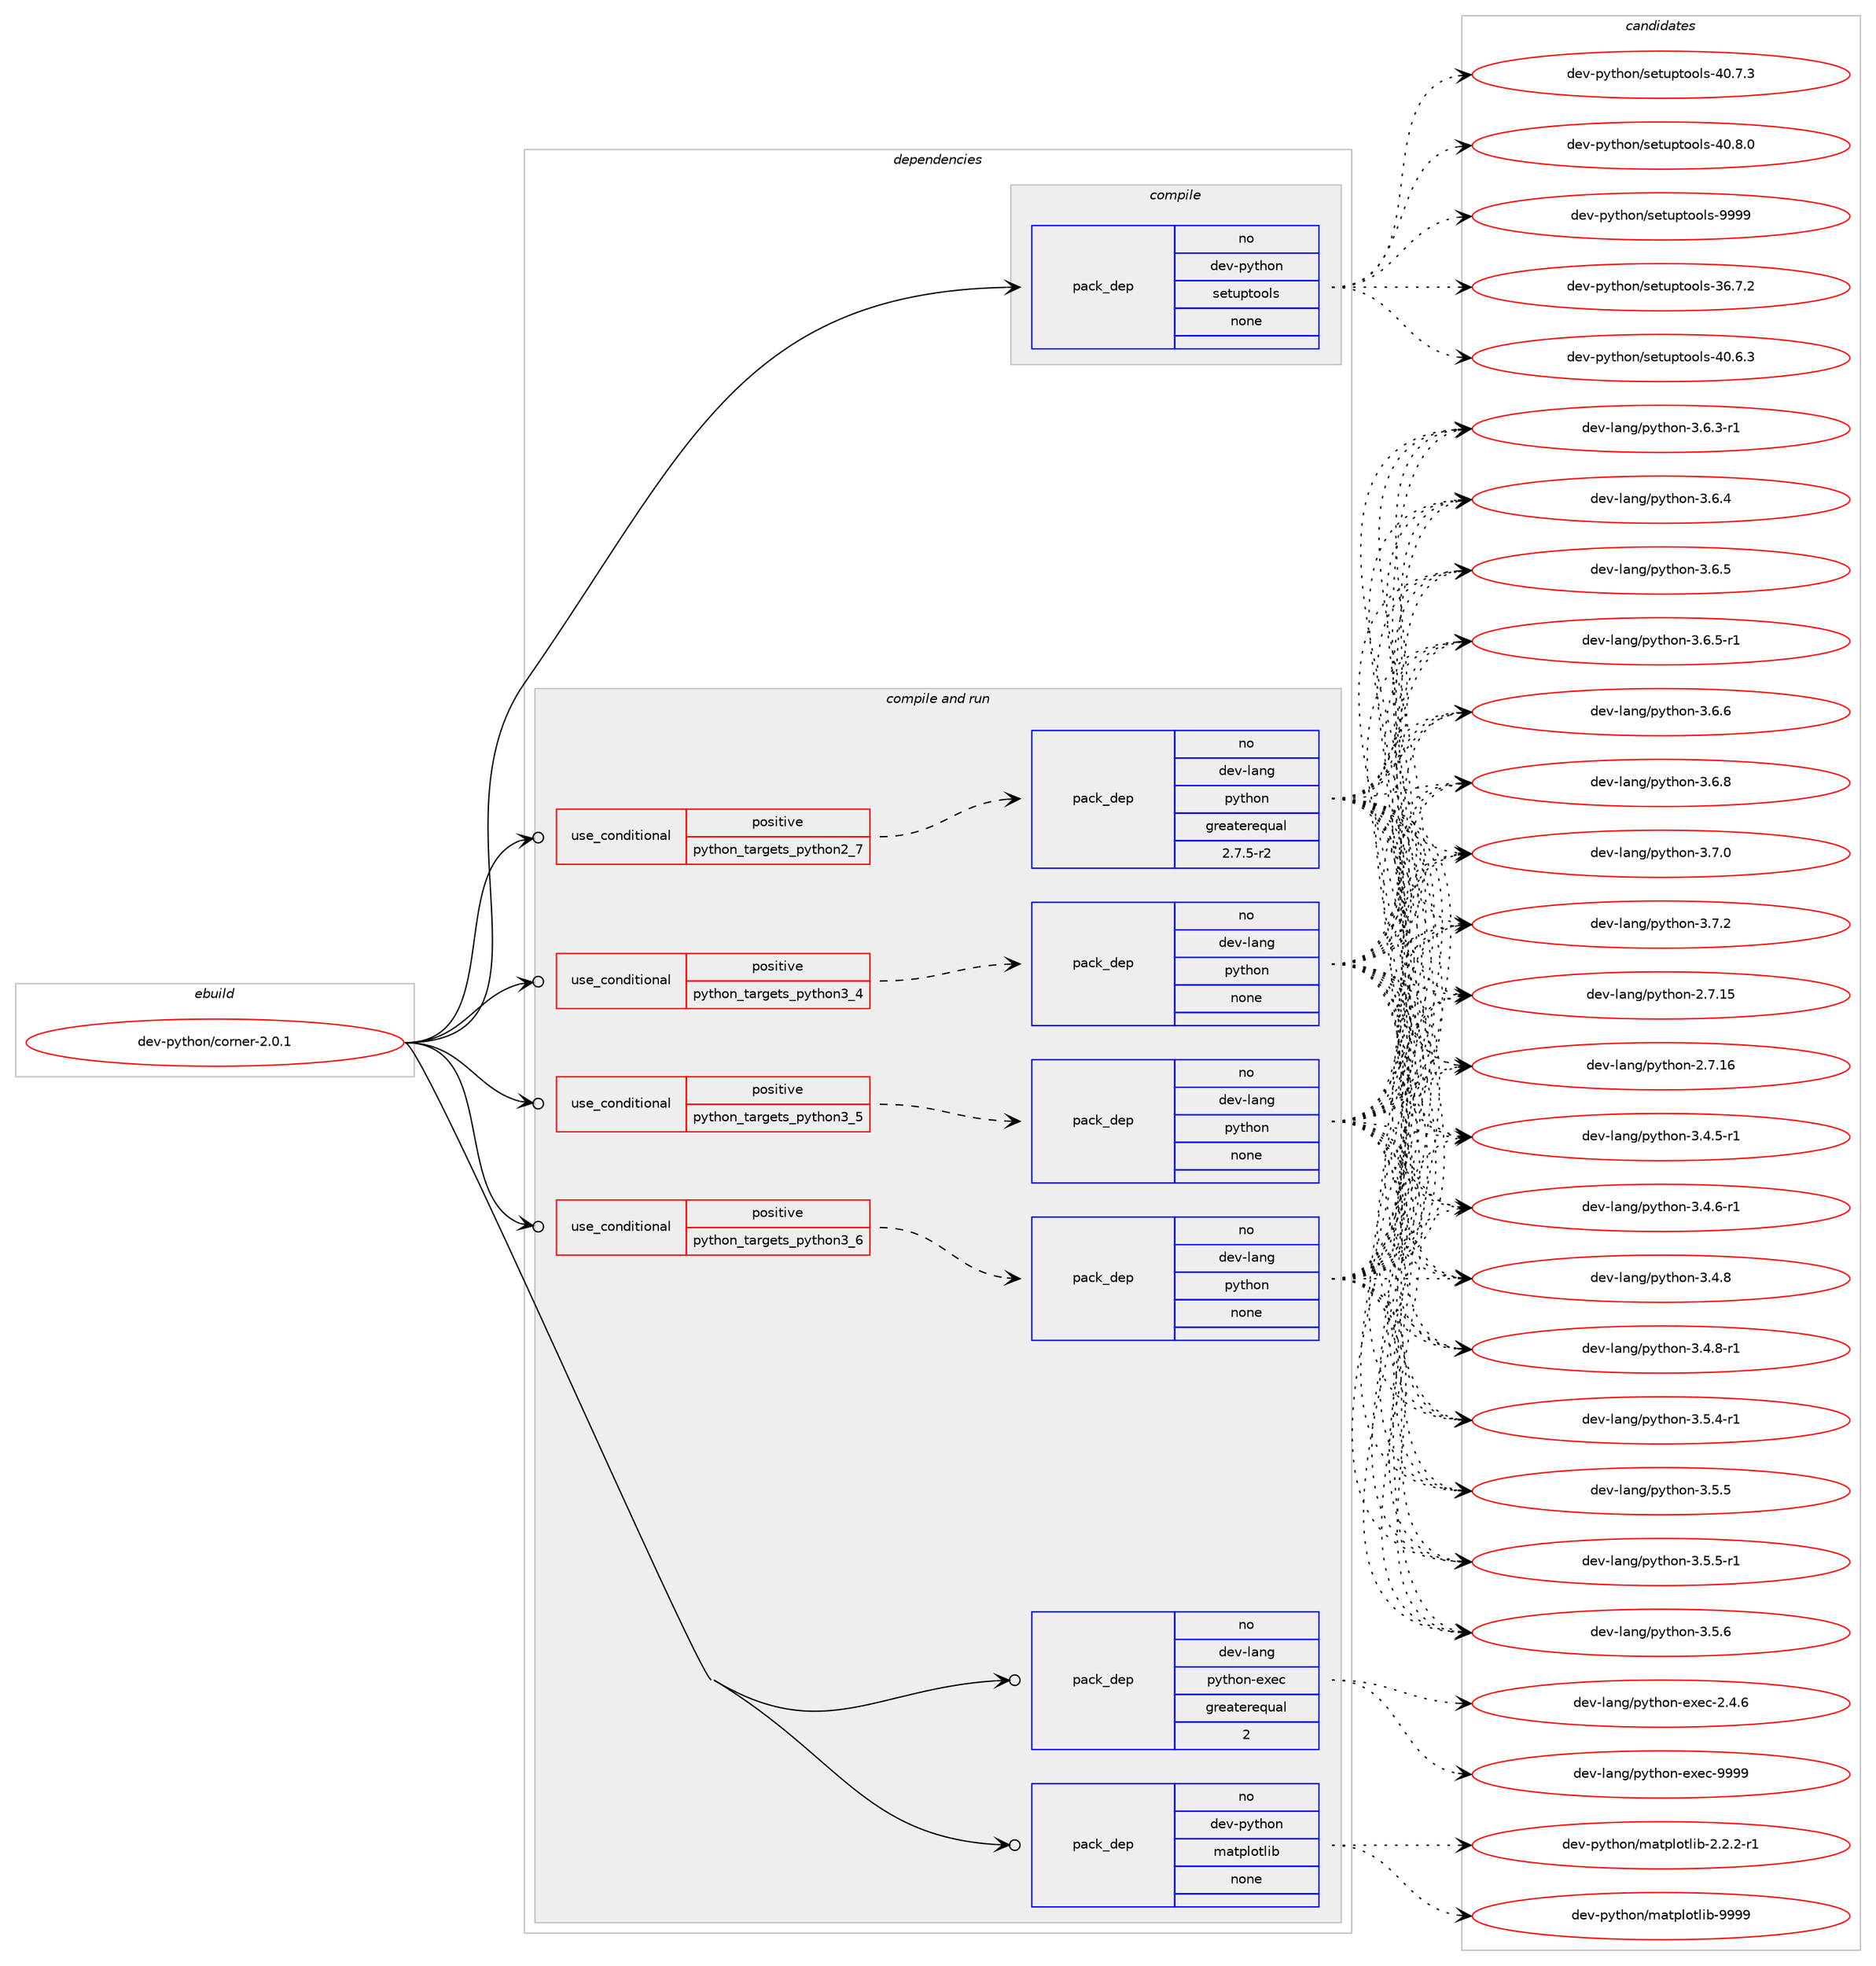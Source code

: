 digraph prolog {

# *************
# Graph options
# *************

newrank=true;
concentrate=true;
compound=true;
graph [rankdir=LR,fontname=Helvetica,fontsize=10,ranksep=1.5];#, ranksep=2.5, nodesep=0.2];
edge  [arrowhead=vee];
node  [fontname=Helvetica,fontsize=10];

# **********
# The ebuild
# **********

subgraph cluster_leftcol {
color=gray;
rank=same;
label=<<i>ebuild</i>>;
id [label="dev-python/corner-2.0.1", color=red, width=4, href="../dev-python/corner-2.0.1.svg"];
}

# ****************
# The dependencies
# ****************

subgraph cluster_midcol {
color=gray;
label=<<i>dependencies</i>>;
subgraph cluster_compile {
fillcolor="#eeeeee";
style=filled;
label=<<i>compile</i>>;
subgraph pack1008318 {
dependency1404257 [label=<<TABLE BORDER="0" CELLBORDER="1" CELLSPACING="0" CELLPADDING="4" WIDTH="220"><TR><TD ROWSPAN="6" CELLPADDING="30">pack_dep</TD></TR><TR><TD WIDTH="110">no</TD></TR><TR><TD>dev-python</TD></TR><TR><TD>setuptools</TD></TR><TR><TD>none</TD></TR><TR><TD></TD></TR></TABLE>>, shape=none, color=blue];
}
id:e -> dependency1404257:w [weight=20,style="solid",arrowhead="vee"];
}
subgraph cluster_compileandrun {
fillcolor="#eeeeee";
style=filled;
label=<<i>compile and run</i>>;
subgraph cond372704 {
dependency1404258 [label=<<TABLE BORDER="0" CELLBORDER="1" CELLSPACING="0" CELLPADDING="4"><TR><TD ROWSPAN="3" CELLPADDING="10">use_conditional</TD></TR><TR><TD>positive</TD></TR><TR><TD>python_targets_python2_7</TD></TR></TABLE>>, shape=none, color=red];
subgraph pack1008319 {
dependency1404259 [label=<<TABLE BORDER="0" CELLBORDER="1" CELLSPACING="0" CELLPADDING="4" WIDTH="220"><TR><TD ROWSPAN="6" CELLPADDING="30">pack_dep</TD></TR><TR><TD WIDTH="110">no</TD></TR><TR><TD>dev-lang</TD></TR><TR><TD>python</TD></TR><TR><TD>greaterequal</TD></TR><TR><TD>2.7.5-r2</TD></TR></TABLE>>, shape=none, color=blue];
}
dependency1404258:e -> dependency1404259:w [weight=20,style="dashed",arrowhead="vee"];
}
id:e -> dependency1404258:w [weight=20,style="solid",arrowhead="odotvee"];
subgraph cond372705 {
dependency1404260 [label=<<TABLE BORDER="0" CELLBORDER="1" CELLSPACING="0" CELLPADDING="4"><TR><TD ROWSPAN="3" CELLPADDING="10">use_conditional</TD></TR><TR><TD>positive</TD></TR><TR><TD>python_targets_python3_4</TD></TR></TABLE>>, shape=none, color=red];
subgraph pack1008320 {
dependency1404261 [label=<<TABLE BORDER="0" CELLBORDER="1" CELLSPACING="0" CELLPADDING="4" WIDTH="220"><TR><TD ROWSPAN="6" CELLPADDING="30">pack_dep</TD></TR><TR><TD WIDTH="110">no</TD></TR><TR><TD>dev-lang</TD></TR><TR><TD>python</TD></TR><TR><TD>none</TD></TR><TR><TD></TD></TR></TABLE>>, shape=none, color=blue];
}
dependency1404260:e -> dependency1404261:w [weight=20,style="dashed",arrowhead="vee"];
}
id:e -> dependency1404260:w [weight=20,style="solid",arrowhead="odotvee"];
subgraph cond372706 {
dependency1404262 [label=<<TABLE BORDER="0" CELLBORDER="1" CELLSPACING="0" CELLPADDING="4"><TR><TD ROWSPAN="3" CELLPADDING="10">use_conditional</TD></TR><TR><TD>positive</TD></TR><TR><TD>python_targets_python3_5</TD></TR></TABLE>>, shape=none, color=red];
subgraph pack1008321 {
dependency1404263 [label=<<TABLE BORDER="0" CELLBORDER="1" CELLSPACING="0" CELLPADDING="4" WIDTH="220"><TR><TD ROWSPAN="6" CELLPADDING="30">pack_dep</TD></TR><TR><TD WIDTH="110">no</TD></TR><TR><TD>dev-lang</TD></TR><TR><TD>python</TD></TR><TR><TD>none</TD></TR><TR><TD></TD></TR></TABLE>>, shape=none, color=blue];
}
dependency1404262:e -> dependency1404263:w [weight=20,style="dashed",arrowhead="vee"];
}
id:e -> dependency1404262:w [weight=20,style="solid",arrowhead="odotvee"];
subgraph cond372707 {
dependency1404264 [label=<<TABLE BORDER="0" CELLBORDER="1" CELLSPACING="0" CELLPADDING="4"><TR><TD ROWSPAN="3" CELLPADDING="10">use_conditional</TD></TR><TR><TD>positive</TD></TR><TR><TD>python_targets_python3_6</TD></TR></TABLE>>, shape=none, color=red];
subgraph pack1008322 {
dependency1404265 [label=<<TABLE BORDER="0" CELLBORDER="1" CELLSPACING="0" CELLPADDING="4" WIDTH="220"><TR><TD ROWSPAN="6" CELLPADDING="30">pack_dep</TD></TR><TR><TD WIDTH="110">no</TD></TR><TR><TD>dev-lang</TD></TR><TR><TD>python</TD></TR><TR><TD>none</TD></TR><TR><TD></TD></TR></TABLE>>, shape=none, color=blue];
}
dependency1404264:e -> dependency1404265:w [weight=20,style="dashed",arrowhead="vee"];
}
id:e -> dependency1404264:w [weight=20,style="solid",arrowhead="odotvee"];
subgraph pack1008323 {
dependency1404266 [label=<<TABLE BORDER="0" CELLBORDER="1" CELLSPACING="0" CELLPADDING="4" WIDTH="220"><TR><TD ROWSPAN="6" CELLPADDING="30">pack_dep</TD></TR><TR><TD WIDTH="110">no</TD></TR><TR><TD>dev-lang</TD></TR><TR><TD>python-exec</TD></TR><TR><TD>greaterequal</TD></TR><TR><TD>2</TD></TR></TABLE>>, shape=none, color=blue];
}
id:e -> dependency1404266:w [weight=20,style="solid",arrowhead="odotvee"];
subgraph pack1008324 {
dependency1404267 [label=<<TABLE BORDER="0" CELLBORDER="1" CELLSPACING="0" CELLPADDING="4" WIDTH="220"><TR><TD ROWSPAN="6" CELLPADDING="30">pack_dep</TD></TR><TR><TD WIDTH="110">no</TD></TR><TR><TD>dev-python</TD></TR><TR><TD>matplotlib</TD></TR><TR><TD>none</TD></TR><TR><TD></TD></TR></TABLE>>, shape=none, color=blue];
}
id:e -> dependency1404267:w [weight=20,style="solid",arrowhead="odotvee"];
}
subgraph cluster_run {
fillcolor="#eeeeee";
style=filled;
label=<<i>run</i>>;
}
}

# **************
# The candidates
# **************

subgraph cluster_choices {
rank=same;
color=gray;
label=<<i>candidates</i>>;

subgraph choice1008318 {
color=black;
nodesep=1;
choice100101118451121211161041111104711510111611711211611111110811545515446554650 [label="dev-python/setuptools-36.7.2", color=red, width=4,href="../dev-python/setuptools-36.7.2.svg"];
choice100101118451121211161041111104711510111611711211611111110811545524846544651 [label="dev-python/setuptools-40.6.3", color=red, width=4,href="../dev-python/setuptools-40.6.3.svg"];
choice100101118451121211161041111104711510111611711211611111110811545524846554651 [label="dev-python/setuptools-40.7.3", color=red, width=4,href="../dev-python/setuptools-40.7.3.svg"];
choice100101118451121211161041111104711510111611711211611111110811545524846564648 [label="dev-python/setuptools-40.8.0", color=red, width=4,href="../dev-python/setuptools-40.8.0.svg"];
choice10010111845112121116104111110471151011161171121161111111081154557575757 [label="dev-python/setuptools-9999", color=red, width=4,href="../dev-python/setuptools-9999.svg"];
dependency1404257:e -> choice100101118451121211161041111104711510111611711211611111110811545515446554650:w [style=dotted,weight="100"];
dependency1404257:e -> choice100101118451121211161041111104711510111611711211611111110811545524846544651:w [style=dotted,weight="100"];
dependency1404257:e -> choice100101118451121211161041111104711510111611711211611111110811545524846554651:w [style=dotted,weight="100"];
dependency1404257:e -> choice100101118451121211161041111104711510111611711211611111110811545524846564648:w [style=dotted,weight="100"];
dependency1404257:e -> choice10010111845112121116104111110471151011161171121161111111081154557575757:w [style=dotted,weight="100"];
}
subgraph choice1008319 {
color=black;
nodesep=1;
choice10010111845108971101034711212111610411111045504655464953 [label="dev-lang/python-2.7.15", color=red, width=4,href="../dev-lang/python-2.7.15.svg"];
choice10010111845108971101034711212111610411111045504655464954 [label="dev-lang/python-2.7.16", color=red, width=4,href="../dev-lang/python-2.7.16.svg"];
choice1001011184510897110103471121211161041111104551465246534511449 [label="dev-lang/python-3.4.5-r1", color=red, width=4,href="../dev-lang/python-3.4.5-r1.svg"];
choice1001011184510897110103471121211161041111104551465246544511449 [label="dev-lang/python-3.4.6-r1", color=red, width=4,href="../dev-lang/python-3.4.6-r1.svg"];
choice100101118451089711010347112121116104111110455146524656 [label="dev-lang/python-3.4.8", color=red, width=4,href="../dev-lang/python-3.4.8.svg"];
choice1001011184510897110103471121211161041111104551465246564511449 [label="dev-lang/python-3.4.8-r1", color=red, width=4,href="../dev-lang/python-3.4.8-r1.svg"];
choice1001011184510897110103471121211161041111104551465346524511449 [label="dev-lang/python-3.5.4-r1", color=red, width=4,href="../dev-lang/python-3.5.4-r1.svg"];
choice100101118451089711010347112121116104111110455146534653 [label="dev-lang/python-3.5.5", color=red, width=4,href="../dev-lang/python-3.5.5.svg"];
choice1001011184510897110103471121211161041111104551465346534511449 [label="dev-lang/python-3.5.5-r1", color=red, width=4,href="../dev-lang/python-3.5.5-r1.svg"];
choice100101118451089711010347112121116104111110455146534654 [label="dev-lang/python-3.5.6", color=red, width=4,href="../dev-lang/python-3.5.6.svg"];
choice1001011184510897110103471121211161041111104551465446514511449 [label="dev-lang/python-3.6.3-r1", color=red, width=4,href="../dev-lang/python-3.6.3-r1.svg"];
choice100101118451089711010347112121116104111110455146544652 [label="dev-lang/python-3.6.4", color=red, width=4,href="../dev-lang/python-3.6.4.svg"];
choice100101118451089711010347112121116104111110455146544653 [label="dev-lang/python-3.6.5", color=red, width=4,href="../dev-lang/python-3.6.5.svg"];
choice1001011184510897110103471121211161041111104551465446534511449 [label="dev-lang/python-3.6.5-r1", color=red, width=4,href="../dev-lang/python-3.6.5-r1.svg"];
choice100101118451089711010347112121116104111110455146544654 [label="dev-lang/python-3.6.6", color=red, width=4,href="../dev-lang/python-3.6.6.svg"];
choice100101118451089711010347112121116104111110455146544656 [label="dev-lang/python-3.6.8", color=red, width=4,href="../dev-lang/python-3.6.8.svg"];
choice100101118451089711010347112121116104111110455146554648 [label="dev-lang/python-3.7.0", color=red, width=4,href="../dev-lang/python-3.7.0.svg"];
choice100101118451089711010347112121116104111110455146554650 [label="dev-lang/python-3.7.2", color=red, width=4,href="../dev-lang/python-3.7.2.svg"];
dependency1404259:e -> choice10010111845108971101034711212111610411111045504655464953:w [style=dotted,weight="100"];
dependency1404259:e -> choice10010111845108971101034711212111610411111045504655464954:w [style=dotted,weight="100"];
dependency1404259:e -> choice1001011184510897110103471121211161041111104551465246534511449:w [style=dotted,weight="100"];
dependency1404259:e -> choice1001011184510897110103471121211161041111104551465246544511449:w [style=dotted,weight="100"];
dependency1404259:e -> choice100101118451089711010347112121116104111110455146524656:w [style=dotted,weight="100"];
dependency1404259:e -> choice1001011184510897110103471121211161041111104551465246564511449:w [style=dotted,weight="100"];
dependency1404259:e -> choice1001011184510897110103471121211161041111104551465346524511449:w [style=dotted,weight="100"];
dependency1404259:e -> choice100101118451089711010347112121116104111110455146534653:w [style=dotted,weight="100"];
dependency1404259:e -> choice1001011184510897110103471121211161041111104551465346534511449:w [style=dotted,weight="100"];
dependency1404259:e -> choice100101118451089711010347112121116104111110455146534654:w [style=dotted,weight="100"];
dependency1404259:e -> choice1001011184510897110103471121211161041111104551465446514511449:w [style=dotted,weight="100"];
dependency1404259:e -> choice100101118451089711010347112121116104111110455146544652:w [style=dotted,weight="100"];
dependency1404259:e -> choice100101118451089711010347112121116104111110455146544653:w [style=dotted,weight="100"];
dependency1404259:e -> choice1001011184510897110103471121211161041111104551465446534511449:w [style=dotted,weight="100"];
dependency1404259:e -> choice100101118451089711010347112121116104111110455146544654:w [style=dotted,weight="100"];
dependency1404259:e -> choice100101118451089711010347112121116104111110455146544656:w [style=dotted,weight="100"];
dependency1404259:e -> choice100101118451089711010347112121116104111110455146554648:w [style=dotted,weight="100"];
dependency1404259:e -> choice100101118451089711010347112121116104111110455146554650:w [style=dotted,weight="100"];
}
subgraph choice1008320 {
color=black;
nodesep=1;
choice10010111845108971101034711212111610411111045504655464953 [label="dev-lang/python-2.7.15", color=red, width=4,href="../dev-lang/python-2.7.15.svg"];
choice10010111845108971101034711212111610411111045504655464954 [label="dev-lang/python-2.7.16", color=red, width=4,href="../dev-lang/python-2.7.16.svg"];
choice1001011184510897110103471121211161041111104551465246534511449 [label="dev-lang/python-3.4.5-r1", color=red, width=4,href="../dev-lang/python-3.4.5-r1.svg"];
choice1001011184510897110103471121211161041111104551465246544511449 [label="dev-lang/python-3.4.6-r1", color=red, width=4,href="../dev-lang/python-3.4.6-r1.svg"];
choice100101118451089711010347112121116104111110455146524656 [label="dev-lang/python-3.4.8", color=red, width=4,href="../dev-lang/python-3.4.8.svg"];
choice1001011184510897110103471121211161041111104551465246564511449 [label="dev-lang/python-3.4.8-r1", color=red, width=4,href="../dev-lang/python-3.4.8-r1.svg"];
choice1001011184510897110103471121211161041111104551465346524511449 [label="dev-lang/python-3.5.4-r1", color=red, width=4,href="../dev-lang/python-3.5.4-r1.svg"];
choice100101118451089711010347112121116104111110455146534653 [label="dev-lang/python-3.5.5", color=red, width=4,href="../dev-lang/python-3.5.5.svg"];
choice1001011184510897110103471121211161041111104551465346534511449 [label="dev-lang/python-3.5.5-r1", color=red, width=4,href="../dev-lang/python-3.5.5-r1.svg"];
choice100101118451089711010347112121116104111110455146534654 [label="dev-lang/python-3.5.6", color=red, width=4,href="../dev-lang/python-3.5.6.svg"];
choice1001011184510897110103471121211161041111104551465446514511449 [label="dev-lang/python-3.6.3-r1", color=red, width=4,href="../dev-lang/python-3.6.3-r1.svg"];
choice100101118451089711010347112121116104111110455146544652 [label="dev-lang/python-3.6.4", color=red, width=4,href="../dev-lang/python-3.6.4.svg"];
choice100101118451089711010347112121116104111110455146544653 [label="dev-lang/python-3.6.5", color=red, width=4,href="../dev-lang/python-3.6.5.svg"];
choice1001011184510897110103471121211161041111104551465446534511449 [label="dev-lang/python-3.6.5-r1", color=red, width=4,href="../dev-lang/python-3.6.5-r1.svg"];
choice100101118451089711010347112121116104111110455146544654 [label="dev-lang/python-3.6.6", color=red, width=4,href="../dev-lang/python-3.6.6.svg"];
choice100101118451089711010347112121116104111110455146544656 [label="dev-lang/python-3.6.8", color=red, width=4,href="../dev-lang/python-3.6.8.svg"];
choice100101118451089711010347112121116104111110455146554648 [label="dev-lang/python-3.7.0", color=red, width=4,href="../dev-lang/python-3.7.0.svg"];
choice100101118451089711010347112121116104111110455146554650 [label="dev-lang/python-3.7.2", color=red, width=4,href="../dev-lang/python-3.7.2.svg"];
dependency1404261:e -> choice10010111845108971101034711212111610411111045504655464953:w [style=dotted,weight="100"];
dependency1404261:e -> choice10010111845108971101034711212111610411111045504655464954:w [style=dotted,weight="100"];
dependency1404261:e -> choice1001011184510897110103471121211161041111104551465246534511449:w [style=dotted,weight="100"];
dependency1404261:e -> choice1001011184510897110103471121211161041111104551465246544511449:w [style=dotted,weight="100"];
dependency1404261:e -> choice100101118451089711010347112121116104111110455146524656:w [style=dotted,weight="100"];
dependency1404261:e -> choice1001011184510897110103471121211161041111104551465246564511449:w [style=dotted,weight="100"];
dependency1404261:e -> choice1001011184510897110103471121211161041111104551465346524511449:w [style=dotted,weight="100"];
dependency1404261:e -> choice100101118451089711010347112121116104111110455146534653:w [style=dotted,weight="100"];
dependency1404261:e -> choice1001011184510897110103471121211161041111104551465346534511449:w [style=dotted,weight="100"];
dependency1404261:e -> choice100101118451089711010347112121116104111110455146534654:w [style=dotted,weight="100"];
dependency1404261:e -> choice1001011184510897110103471121211161041111104551465446514511449:w [style=dotted,weight="100"];
dependency1404261:e -> choice100101118451089711010347112121116104111110455146544652:w [style=dotted,weight="100"];
dependency1404261:e -> choice100101118451089711010347112121116104111110455146544653:w [style=dotted,weight="100"];
dependency1404261:e -> choice1001011184510897110103471121211161041111104551465446534511449:w [style=dotted,weight="100"];
dependency1404261:e -> choice100101118451089711010347112121116104111110455146544654:w [style=dotted,weight="100"];
dependency1404261:e -> choice100101118451089711010347112121116104111110455146544656:w [style=dotted,weight="100"];
dependency1404261:e -> choice100101118451089711010347112121116104111110455146554648:w [style=dotted,weight="100"];
dependency1404261:e -> choice100101118451089711010347112121116104111110455146554650:w [style=dotted,weight="100"];
}
subgraph choice1008321 {
color=black;
nodesep=1;
choice10010111845108971101034711212111610411111045504655464953 [label="dev-lang/python-2.7.15", color=red, width=4,href="../dev-lang/python-2.7.15.svg"];
choice10010111845108971101034711212111610411111045504655464954 [label="dev-lang/python-2.7.16", color=red, width=4,href="../dev-lang/python-2.7.16.svg"];
choice1001011184510897110103471121211161041111104551465246534511449 [label="dev-lang/python-3.4.5-r1", color=red, width=4,href="../dev-lang/python-3.4.5-r1.svg"];
choice1001011184510897110103471121211161041111104551465246544511449 [label="dev-lang/python-3.4.6-r1", color=red, width=4,href="../dev-lang/python-3.4.6-r1.svg"];
choice100101118451089711010347112121116104111110455146524656 [label="dev-lang/python-3.4.8", color=red, width=4,href="../dev-lang/python-3.4.8.svg"];
choice1001011184510897110103471121211161041111104551465246564511449 [label="dev-lang/python-3.4.8-r1", color=red, width=4,href="../dev-lang/python-3.4.8-r1.svg"];
choice1001011184510897110103471121211161041111104551465346524511449 [label="dev-lang/python-3.5.4-r1", color=red, width=4,href="../dev-lang/python-3.5.4-r1.svg"];
choice100101118451089711010347112121116104111110455146534653 [label="dev-lang/python-3.5.5", color=red, width=4,href="../dev-lang/python-3.5.5.svg"];
choice1001011184510897110103471121211161041111104551465346534511449 [label="dev-lang/python-3.5.5-r1", color=red, width=4,href="../dev-lang/python-3.5.5-r1.svg"];
choice100101118451089711010347112121116104111110455146534654 [label="dev-lang/python-3.5.6", color=red, width=4,href="../dev-lang/python-3.5.6.svg"];
choice1001011184510897110103471121211161041111104551465446514511449 [label="dev-lang/python-3.6.3-r1", color=red, width=4,href="../dev-lang/python-3.6.3-r1.svg"];
choice100101118451089711010347112121116104111110455146544652 [label="dev-lang/python-3.6.4", color=red, width=4,href="../dev-lang/python-3.6.4.svg"];
choice100101118451089711010347112121116104111110455146544653 [label="dev-lang/python-3.6.5", color=red, width=4,href="../dev-lang/python-3.6.5.svg"];
choice1001011184510897110103471121211161041111104551465446534511449 [label="dev-lang/python-3.6.5-r1", color=red, width=4,href="../dev-lang/python-3.6.5-r1.svg"];
choice100101118451089711010347112121116104111110455146544654 [label="dev-lang/python-3.6.6", color=red, width=4,href="../dev-lang/python-3.6.6.svg"];
choice100101118451089711010347112121116104111110455146544656 [label="dev-lang/python-3.6.8", color=red, width=4,href="../dev-lang/python-3.6.8.svg"];
choice100101118451089711010347112121116104111110455146554648 [label="dev-lang/python-3.7.0", color=red, width=4,href="../dev-lang/python-3.7.0.svg"];
choice100101118451089711010347112121116104111110455146554650 [label="dev-lang/python-3.7.2", color=red, width=4,href="../dev-lang/python-3.7.2.svg"];
dependency1404263:e -> choice10010111845108971101034711212111610411111045504655464953:w [style=dotted,weight="100"];
dependency1404263:e -> choice10010111845108971101034711212111610411111045504655464954:w [style=dotted,weight="100"];
dependency1404263:e -> choice1001011184510897110103471121211161041111104551465246534511449:w [style=dotted,weight="100"];
dependency1404263:e -> choice1001011184510897110103471121211161041111104551465246544511449:w [style=dotted,weight="100"];
dependency1404263:e -> choice100101118451089711010347112121116104111110455146524656:w [style=dotted,weight="100"];
dependency1404263:e -> choice1001011184510897110103471121211161041111104551465246564511449:w [style=dotted,weight="100"];
dependency1404263:e -> choice1001011184510897110103471121211161041111104551465346524511449:w [style=dotted,weight="100"];
dependency1404263:e -> choice100101118451089711010347112121116104111110455146534653:w [style=dotted,weight="100"];
dependency1404263:e -> choice1001011184510897110103471121211161041111104551465346534511449:w [style=dotted,weight="100"];
dependency1404263:e -> choice100101118451089711010347112121116104111110455146534654:w [style=dotted,weight="100"];
dependency1404263:e -> choice1001011184510897110103471121211161041111104551465446514511449:w [style=dotted,weight="100"];
dependency1404263:e -> choice100101118451089711010347112121116104111110455146544652:w [style=dotted,weight="100"];
dependency1404263:e -> choice100101118451089711010347112121116104111110455146544653:w [style=dotted,weight="100"];
dependency1404263:e -> choice1001011184510897110103471121211161041111104551465446534511449:w [style=dotted,weight="100"];
dependency1404263:e -> choice100101118451089711010347112121116104111110455146544654:w [style=dotted,weight="100"];
dependency1404263:e -> choice100101118451089711010347112121116104111110455146544656:w [style=dotted,weight="100"];
dependency1404263:e -> choice100101118451089711010347112121116104111110455146554648:w [style=dotted,weight="100"];
dependency1404263:e -> choice100101118451089711010347112121116104111110455146554650:w [style=dotted,weight="100"];
}
subgraph choice1008322 {
color=black;
nodesep=1;
choice10010111845108971101034711212111610411111045504655464953 [label="dev-lang/python-2.7.15", color=red, width=4,href="../dev-lang/python-2.7.15.svg"];
choice10010111845108971101034711212111610411111045504655464954 [label="dev-lang/python-2.7.16", color=red, width=4,href="../dev-lang/python-2.7.16.svg"];
choice1001011184510897110103471121211161041111104551465246534511449 [label="dev-lang/python-3.4.5-r1", color=red, width=4,href="../dev-lang/python-3.4.5-r1.svg"];
choice1001011184510897110103471121211161041111104551465246544511449 [label="dev-lang/python-3.4.6-r1", color=red, width=4,href="../dev-lang/python-3.4.6-r1.svg"];
choice100101118451089711010347112121116104111110455146524656 [label="dev-lang/python-3.4.8", color=red, width=4,href="../dev-lang/python-3.4.8.svg"];
choice1001011184510897110103471121211161041111104551465246564511449 [label="dev-lang/python-3.4.8-r1", color=red, width=4,href="../dev-lang/python-3.4.8-r1.svg"];
choice1001011184510897110103471121211161041111104551465346524511449 [label="dev-lang/python-3.5.4-r1", color=red, width=4,href="../dev-lang/python-3.5.4-r1.svg"];
choice100101118451089711010347112121116104111110455146534653 [label="dev-lang/python-3.5.5", color=red, width=4,href="../dev-lang/python-3.5.5.svg"];
choice1001011184510897110103471121211161041111104551465346534511449 [label="dev-lang/python-3.5.5-r1", color=red, width=4,href="../dev-lang/python-3.5.5-r1.svg"];
choice100101118451089711010347112121116104111110455146534654 [label="dev-lang/python-3.5.6", color=red, width=4,href="../dev-lang/python-3.5.6.svg"];
choice1001011184510897110103471121211161041111104551465446514511449 [label="dev-lang/python-3.6.3-r1", color=red, width=4,href="../dev-lang/python-3.6.3-r1.svg"];
choice100101118451089711010347112121116104111110455146544652 [label="dev-lang/python-3.6.4", color=red, width=4,href="../dev-lang/python-3.6.4.svg"];
choice100101118451089711010347112121116104111110455146544653 [label="dev-lang/python-3.6.5", color=red, width=4,href="../dev-lang/python-3.6.5.svg"];
choice1001011184510897110103471121211161041111104551465446534511449 [label="dev-lang/python-3.6.5-r1", color=red, width=4,href="../dev-lang/python-3.6.5-r1.svg"];
choice100101118451089711010347112121116104111110455146544654 [label="dev-lang/python-3.6.6", color=red, width=4,href="../dev-lang/python-3.6.6.svg"];
choice100101118451089711010347112121116104111110455146544656 [label="dev-lang/python-3.6.8", color=red, width=4,href="../dev-lang/python-3.6.8.svg"];
choice100101118451089711010347112121116104111110455146554648 [label="dev-lang/python-3.7.0", color=red, width=4,href="../dev-lang/python-3.7.0.svg"];
choice100101118451089711010347112121116104111110455146554650 [label="dev-lang/python-3.7.2", color=red, width=4,href="../dev-lang/python-3.7.2.svg"];
dependency1404265:e -> choice10010111845108971101034711212111610411111045504655464953:w [style=dotted,weight="100"];
dependency1404265:e -> choice10010111845108971101034711212111610411111045504655464954:w [style=dotted,weight="100"];
dependency1404265:e -> choice1001011184510897110103471121211161041111104551465246534511449:w [style=dotted,weight="100"];
dependency1404265:e -> choice1001011184510897110103471121211161041111104551465246544511449:w [style=dotted,weight="100"];
dependency1404265:e -> choice100101118451089711010347112121116104111110455146524656:w [style=dotted,weight="100"];
dependency1404265:e -> choice1001011184510897110103471121211161041111104551465246564511449:w [style=dotted,weight="100"];
dependency1404265:e -> choice1001011184510897110103471121211161041111104551465346524511449:w [style=dotted,weight="100"];
dependency1404265:e -> choice100101118451089711010347112121116104111110455146534653:w [style=dotted,weight="100"];
dependency1404265:e -> choice1001011184510897110103471121211161041111104551465346534511449:w [style=dotted,weight="100"];
dependency1404265:e -> choice100101118451089711010347112121116104111110455146534654:w [style=dotted,weight="100"];
dependency1404265:e -> choice1001011184510897110103471121211161041111104551465446514511449:w [style=dotted,weight="100"];
dependency1404265:e -> choice100101118451089711010347112121116104111110455146544652:w [style=dotted,weight="100"];
dependency1404265:e -> choice100101118451089711010347112121116104111110455146544653:w [style=dotted,weight="100"];
dependency1404265:e -> choice1001011184510897110103471121211161041111104551465446534511449:w [style=dotted,weight="100"];
dependency1404265:e -> choice100101118451089711010347112121116104111110455146544654:w [style=dotted,weight="100"];
dependency1404265:e -> choice100101118451089711010347112121116104111110455146544656:w [style=dotted,weight="100"];
dependency1404265:e -> choice100101118451089711010347112121116104111110455146554648:w [style=dotted,weight="100"];
dependency1404265:e -> choice100101118451089711010347112121116104111110455146554650:w [style=dotted,weight="100"];
}
subgraph choice1008323 {
color=black;
nodesep=1;
choice1001011184510897110103471121211161041111104510112010199455046524654 [label="dev-lang/python-exec-2.4.6", color=red, width=4,href="../dev-lang/python-exec-2.4.6.svg"];
choice10010111845108971101034711212111610411111045101120101994557575757 [label="dev-lang/python-exec-9999", color=red, width=4,href="../dev-lang/python-exec-9999.svg"];
dependency1404266:e -> choice1001011184510897110103471121211161041111104510112010199455046524654:w [style=dotted,weight="100"];
dependency1404266:e -> choice10010111845108971101034711212111610411111045101120101994557575757:w [style=dotted,weight="100"];
}
subgraph choice1008324 {
color=black;
nodesep=1;
choice100101118451121211161041111104710997116112108111116108105984550465046504511449 [label="dev-python/matplotlib-2.2.2-r1", color=red, width=4,href="../dev-python/matplotlib-2.2.2-r1.svg"];
choice100101118451121211161041111104710997116112108111116108105984557575757 [label="dev-python/matplotlib-9999", color=red, width=4,href="../dev-python/matplotlib-9999.svg"];
dependency1404267:e -> choice100101118451121211161041111104710997116112108111116108105984550465046504511449:w [style=dotted,weight="100"];
dependency1404267:e -> choice100101118451121211161041111104710997116112108111116108105984557575757:w [style=dotted,weight="100"];
}
}

}

